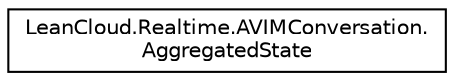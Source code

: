 digraph "Graphical Class Hierarchy"
{
  edge [fontname="Helvetica",fontsize="10",labelfontname="Helvetica",labelfontsize="10"];
  node [fontname="Helvetica",fontsize="10",shape=record];
  rankdir="LR";
  Node1 [label="LeanCloud.Realtime.AVIMConversation.\lAggregatedState",height=0.2,width=0.4,color="black", fillcolor="white", style="filled",URL="$classLeanCloud_1_1Realtime_1_1AVIMConversation_1_1AggregatedState.html",tooltip="aggregated state for the conversation "];
}
